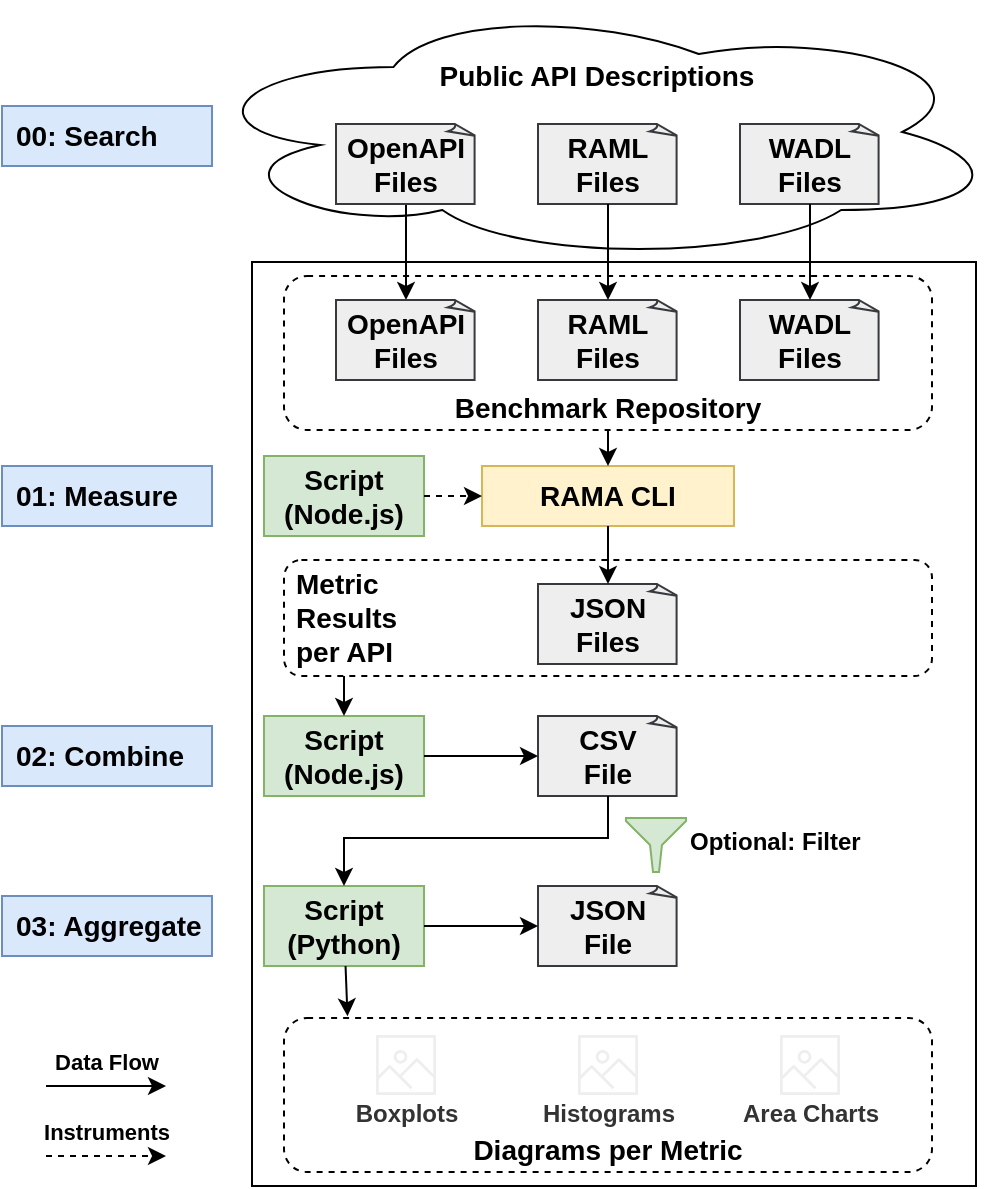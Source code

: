 <mxfile version="12.4.1" type="device" pages="1"><diagram id="nR08aBF_8X29XFwnHsQa" name="Page-1"><mxGraphModel dx="666" dy="403" grid="1" gridSize="10" guides="1" tooltips="1" connect="1" arrows="1" fold="1" page="1" pageScale="1" pageWidth="827" pageHeight="1169" math="0" shadow="0"><root><mxCell id="0"/><mxCell id="1" parent="0"/><mxCell id="19kTEf4CQQbV0wNpPQFs-9" value="&lt;b style=&quot;font-size: 14px;&quot;&gt;&lt;font style=&quot;font-size: 14px;&quot;&gt;Public API Descriptions&lt;/font&gt;&lt;/b&gt;" style="ellipse;shape=cloud;whiteSpace=wrap;html=1;rotation=0;verticalAlign=top;spacingTop=22;fontSize=14;" vertex="1" parent="1"><mxGeometry x="119" y="173" width="407" height="130" as="geometry"/></mxCell><mxCell id="g9fGr14iFngD2E7_xV4k-18" value="" style="rounded=0;whiteSpace=wrap;html=1;fontSize=14;verticalAlign=top;strokeColor=#000000;labelBorderColor=none;fontStyle=1" parent="1" vertex="1"><mxGeometry x="150" y="303" width="362" height="462" as="geometry"/></mxCell><mxCell id="g9fGr14iFngD2E7_xV4k-32" value="&lt;font style=&quot;font-size: 14px&quot;&gt;Benchmark Repository&lt;/font&gt;" style="rounded=1;whiteSpace=wrap;html=1;dashed=1;labelPosition=center;verticalLabelPosition=middle;align=center;verticalAlign=bottom;fontSize=14;fontStyle=1" parent="1" vertex="1"><mxGeometry x="166" y="310" width="324" height="77" as="geometry"/></mxCell><mxCell id="eQPoFbcavhC3pSA8EuiC-2" value="" style="rounded=0;orthogonalLoop=1;jettySize=auto;html=1;fontSize=14;fontStyle=1" parent="1" source="eQPoFbcavhC3pSA8EuiC-11" target="19kTEf4CQQbV0wNpPQFs-4" edge="1"><mxGeometry relative="1" as="geometry"><mxPoint x="118" y="115" as="sourcePoint"/><mxPoint x="239" y="280" as="targetPoint"/></mxGeometry></mxCell><mxCell id="eQPoFbcavhC3pSA8EuiC-11" value="OpenAPI Files" style="whiteSpace=wrap;html=1;shape=mxgraph.basic.document;fontSize=14;fontStyle=1;fillColor=#eeeeee;strokeColor=#36393d;" parent="1" vertex="1"><mxGeometry x="192" y="234" width="70" height="40" as="geometry"/></mxCell><mxCell id="38_0ulW3ow0ENz1I96El-4" value="RAMA CLI" style="rounded=0;whiteSpace=wrap;html=1;fontSize=14;fontStyle=1;fillColor=#fff2cc;strokeColor=#d6b656;" parent="1" vertex="1"><mxGeometry x="265" y="405" width="126" height="30" as="geometry"/></mxCell><mxCell id="19kTEf4CQQbV0wNpPQFs-1" value="RAML Files" style="whiteSpace=wrap;html=1;shape=mxgraph.basic.document;fontSize=14;fontStyle=1;fillColor=#eeeeee;strokeColor=#36393d;" vertex="1" parent="1"><mxGeometry x="293" y="234" width="70" height="40" as="geometry"/></mxCell><mxCell id="19kTEf4CQQbV0wNpPQFs-2" value="WADL Files" style="whiteSpace=wrap;html=1;shape=mxgraph.basic.document;fontSize=14;fontStyle=1;fillColor=#eeeeee;strokeColor=#36393d;" vertex="1" parent="1"><mxGeometry x="394" y="234" width="70" height="40" as="geometry"/></mxCell><mxCell id="19kTEf4CQQbV0wNpPQFs-3" value="00: Search" style="rounded=0;whiteSpace=wrap;html=1;fontSize=14;fontStyle=1;fillColor=#dae8fc;strokeColor=#6c8ebf;align=left;spacingLeft=5;" vertex="1" parent="1"><mxGeometry x="25" y="225" width="105" height="30" as="geometry"/></mxCell><mxCell id="19kTEf4CQQbV0wNpPQFs-4" value="OpenAPI Files" style="whiteSpace=wrap;html=1;shape=mxgraph.basic.document;fontSize=14;fontStyle=1;fillColor=#eeeeee;strokeColor=#36393d;" vertex="1" parent="1"><mxGeometry x="192" y="322" width="70" height="40" as="geometry"/></mxCell><mxCell id="19kTEf4CQQbV0wNpPQFs-5" value="RAML Files" style="whiteSpace=wrap;html=1;shape=mxgraph.basic.document;fontSize=14;fontStyle=1;fillColor=#eeeeee;strokeColor=#36393d;" vertex="1" parent="1"><mxGeometry x="293" y="322" width="70" height="40" as="geometry"/></mxCell><mxCell id="19kTEf4CQQbV0wNpPQFs-6" value="WADL Files" style="whiteSpace=wrap;html=1;shape=mxgraph.basic.document;fontSize=14;fontStyle=1;fillColor=#eeeeee;strokeColor=#36393d;" vertex="1" parent="1"><mxGeometry x="394" y="322" width="70" height="40" as="geometry"/></mxCell><mxCell id="19kTEf4CQQbV0wNpPQFs-7" value="" style="rounded=0;orthogonalLoop=1;jettySize=auto;html=1;fontSize=14;fontStyle=1" edge="1" parent="1" source="19kTEf4CQQbV0wNpPQFs-1" target="19kTEf4CQQbV0wNpPQFs-5"><mxGeometry relative="1" as="geometry"><mxPoint x="237" y="275" as="sourcePoint"/><mxPoint x="237" y="330" as="targetPoint"/></mxGeometry></mxCell><mxCell id="19kTEf4CQQbV0wNpPQFs-8" value="" style="rounded=0;orthogonalLoop=1;jettySize=auto;html=1;fontSize=14;fontStyle=1" edge="1" parent="1" source="19kTEf4CQQbV0wNpPQFs-2" target="19kTEf4CQQbV0wNpPQFs-6"><mxGeometry relative="1" as="geometry"><mxPoint x="247" y="285" as="sourcePoint"/><mxPoint x="247" y="340" as="targetPoint"/></mxGeometry></mxCell><mxCell id="19kTEf4CQQbV0wNpPQFs-10" value="01: Measure" style="rounded=0;whiteSpace=wrap;html=1;fontSize=14;fontStyle=1;fillColor=#dae8fc;strokeColor=#6c8ebf;align=left;spacingLeft=5;" vertex="1" parent="1"><mxGeometry x="25" y="405" width="105" height="30" as="geometry"/></mxCell><mxCell id="19kTEf4CQQbV0wNpPQFs-11" value="Script&lt;br&gt;(Node.js)" style="rounded=0;whiteSpace=wrap;html=1;fontSize=14;fontStyle=1;fillColor=#d5e8d4;strokeColor=#82b366;" vertex="1" parent="1"><mxGeometry x="156" y="400" width="80" height="40" as="geometry"/></mxCell><mxCell id="19kTEf4CQQbV0wNpPQFs-12" value="" style="rounded=0;orthogonalLoop=1;jettySize=auto;html=1;fontSize=14;fontStyle=1;exitX=0.5;exitY=1;exitDx=0;exitDy=0;" edge="1" parent="1" source="g9fGr14iFngD2E7_xV4k-32" target="38_0ulW3ow0ENz1I96El-4"><mxGeometry relative="1" as="geometry"><mxPoint x="439" y="269" as="sourcePoint"/><mxPoint x="439" y="337" as="targetPoint"/></mxGeometry></mxCell><mxCell id="19kTEf4CQQbV0wNpPQFs-13" value="" style="rounded=0;orthogonalLoop=1;jettySize=auto;html=1;fontSize=14;fontStyle=1;dashed=1;" edge="1" parent="1" source="19kTEf4CQQbV0wNpPQFs-11" target="38_0ulW3ow0ENz1I96El-4"><mxGeometry relative="1" as="geometry"><mxPoint x="338" y="405" as="sourcePoint"/><mxPoint x="338" y="440" as="targetPoint"/></mxGeometry></mxCell><mxCell id="19kTEf4CQQbV0wNpPQFs-14" value="02: Combine" style="rounded=0;whiteSpace=wrap;html=1;fontSize=14;fontStyle=1;fillColor=#dae8fc;strokeColor=#6c8ebf;align=left;spacingLeft=5;" vertex="1" parent="1"><mxGeometry x="25" y="535" width="105" height="30" as="geometry"/></mxCell><mxCell id="19kTEf4CQQbV0wNpPQFs-15" value="03: Aggregate" style="rounded=0;whiteSpace=wrap;html=1;fontSize=14;fontStyle=1;fillColor=#dae8fc;strokeColor=#6c8ebf;align=left;spacingLeft=5;" vertex="1" parent="1"><mxGeometry x="25" y="620" width="105" height="30" as="geometry"/></mxCell><mxCell id="19kTEf4CQQbV0wNpPQFs-16" value="Script&lt;br&gt;(Node.js)" style="rounded=0;whiteSpace=wrap;html=1;fontSize=14;fontStyle=1;fillColor=#d5e8d4;strokeColor=#82b366;" vertex="1" parent="1"><mxGeometry x="156" y="530" width="80" height="40" as="geometry"/></mxCell><mxCell id="19kTEf4CQQbV0wNpPQFs-17" value="&lt;font style=&quot;font-size: 14px&quot;&gt;Metric&lt;br&gt;Results&lt;br&gt;per API&lt;/font&gt;" style="rounded=1;whiteSpace=wrap;html=1;dashed=1;labelPosition=right;verticalLabelPosition=middle;align=left;verticalAlign=middle;fontSize=14;fontStyle=1;spacingLeft=-320;spacingRight=0;" vertex="1" parent="1"><mxGeometry x="166" y="452" width="324" height="58" as="geometry"/></mxCell><mxCell id="19kTEf4CQQbV0wNpPQFs-18" value="JSON Files" style="whiteSpace=wrap;html=1;shape=mxgraph.basic.document;fontSize=14;fontStyle=1;fillColor=#eeeeee;strokeColor=#36393d;" vertex="1" parent="1"><mxGeometry x="293" y="464" width="70" height="40" as="geometry"/></mxCell><mxCell id="19kTEf4CQQbV0wNpPQFs-19" value="" style="rounded=0;orthogonalLoop=1;jettySize=auto;html=1;fontSize=14;fontStyle=1;" edge="1" parent="1" source="38_0ulW3ow0ENz1I96El-4" target="19kTEf4CQQbV0wNpPQFs-18"><mxGeometry relative="1" as="geometry"><mxPoint x="338" y="405" as="sourcePoint"/><mxPoint x="338" y="440" as="targetPoint"/></mxGeometry></mxCell><mxCell id="19kTEf4CQQbV0wNpPQFs-20" value="CSV&lt;br&gt;File" style="whiteSpace=wrap;html=1;shape=mxgraph.basic.document;fontSize=14;fontStyle=1;fillColor=#eeeeee;strokeColor=#36393d;" vertex="1" parent="1"><mxGeometry x="293" y="530" width="70" height="40" as="geometry"/></mxCell><mxCell id="19kTEf4CQQbV0wNpPQFs-21" value="" style="rounded=0;orthogonalLoop=1;jettySize=auto;html=1;fontSize=14;fontStyle=1;entryX=0.5;entryY=0;entryDx=0;entryDy=0;" edge="1" parent="1" target="19kTEf4CQQbV0wNpPQFs-16"><mxGeometry relative="1" as="geometry"><mxPoint x="196" y="510" as="sourcePoint"/><mxPoint x="338" y="474" as="targetPoint"/></mxGeometry></mxCell><mxCell id="19kTEf4CQQbV0wNpPQFs-22" value="" style="rounded=0;orthogonalLoop=1;jettySize=auto;html=1;fontSize=14;fontStyle=1;" edge="1" parent="1" source="19kTEf4CQQbV0wNpPQFs-16" target="19kTEf4CQQbV0wNpPQFs-20"><mxGeometry relative="1" as="geometry"><mxPoint x="348" y="431" as="sourcePoint"/><mxPoint x="348" y="466" as="targetPoint"/></mxGeometry></mxCell><mxCell id="19kTEf4CQQbV0wNpPQFs-23" value="Script&lt;br&gt;(Python)" style="rounded=0;whiteSpace=wrap;html=1;fontSize=14;fontStyle=1;fillColor=#d5e8d4;strokeColor=#82b366;" vertex="1" parent="1"><mxGeometry x="156" y="615" width="80" height="40" as="geometry"/></mxCell><mxCell id="19kTEf4CQQbV0wNpPQFs-24" value="" style="rounded=0;orthogonalLoop=1;jettySize=auto;html=1;fontSize=14;fontStyle=1;exitX=0.5;exitY=1;exitDx=0;exitDy=0;exitPerimeter=0;entryX=0.5;entryY=0;entryDx=0;entryDy=0;edgeStyle=orthogonalEdgeStyle;" edge="1" parent="1" source="19kTEf4CQQbV0wNpPQFs-20" target="19kTEf4CQQbV0wNpPQFs-23"><mxGeometry relative="1" as="geometry"><mxPoint x="246" y="565.0" as="sourcePoint"/><mxPoint x="303" y="565.0" as="targetPoint"/><Array as="points"><mxPoint x="328" y="591"/><mxPoint x="196" y="591"/></Array></mxGeometry></mxCell><mxCell id="19kTEf4CQQbV0wNpPQFs-25" value="JSON&lt;br&gt;File" style="whiteSpace=wrap;html=1;shape=mxgraph.basic.document;fontSize=14;fontStyle=1;fillColor=#eeeeee;strokeColor=#36393d;" vertex="1" parent="1"><mxGeometry x="293" y="615" width="70" height="40" as="geometry"/></mxCell><mxCell id="19kTEf4CQQbV0wNpPQFs-26" value="&lt;b&gt;&lt;font style=&quot;font-size: 12px&quot;&gt;Optional: Filter&lt;/font&gt;&lt;/b&gt;" style="aspect=fixed;pointerEvents=1;shadow=0;dashed=0;html=1;strokeColor=#82b366;labelPosition=right;verticalLabelPosition=middle;verticalAlign=top;align=left;fillColor=#d5e8d4;shape=mxgraph.mscae.enterprise.filter;fontSize=14;spacingTop=-4;" vertex="1" parent="1"><mxGeometry x="337" y="581" width="30" height="27" as="geometry"/></mxCell><mxCell id="19kTEf4CQQbV0wNpPQFs-29" value="" style="rounded=0;orthogonalLoop=1;jettySize=auto;html=1;fontSize=14;fontStyle=1;" edge="1" parent="1" source="19kTEf4CQQbV0wNpPQFs-23" target="19kTEf4CQQbV0wNpPQFs-25"><mxGeometry relative="1" as="geometry"><mxPoint x="246" y="565" as="sourcePoint"/><mxPoint x="303" y="565" as="targetPoint"/></mxGeometry></mxCell><mxCell id="19kTEf4CQQbV0wNpPQFs-30" value="&lt;font style=&quot;font-size: 14px&quot;&gt;Diagrams per Metric&lt;/font&gt;" style="rounded=1;whiteSpace=wrap;html=1;dashed=1;labelPosition=center;verticalLabelPosition=middle;align=center;verticalAlign=bottom;fontSize=14;fontStyle=1" vertex="1" parent="1"><mxGeometry x="166" y="681" width="324" height="77" as="geometry"/></mxCell><mxCell id="19kTEf4CQQbV0wNpPQFs-31" value="&lt;font size=&quot;1&quot;&gt;&lt;b style=&quot;font-size: 12px&quot;&gt;Boxplots&lt;/b&gt;&lt;/font&gt;" style="outlineConnect=0;fontColor=#333333;fillColor=#EEEEEE;strokeColor=#666666;dashed=0;verticalLabelPosition=bottom;verticalAlign=top;align=center;html=1;fontSize=12;fontStyle=0;aspect=fixed;pointerEvents=1;shape=mxgraph.aws4.container_registry_image;labelPosition=center;spacingTop=-5;" vertex="1" parent="1"><mxGeometry x="212" y="689.5" width="30" height="30" as="geometry"/></mxCell><mxCell id="19kTEf4CQQbV0wNpPQFs-32" value="&lt;font size=&quot;1&quot;&gt;&lt;b style=&quot;font-size: 12px&quot;&gt;Histograms&lt;/b&gt;&lt;/font&gt;" style="outlineConnect=0;fontColor=#333333;fillColor=#EEEEEE;strokeColor=#666666;dashed=0;verticalLabelPosition=bottom;verticalAlign=top;align=center;html=1;fontSize=12;fontStyle=0;aspect=fixed;pointerEvents=1;shape=mxgraph.aws4.container_registry_image;labelPosition=center;spacingTop=-5;" vertex="1" parent="1"><mxGeometry x="313" y="689.5" width="30" height="30" as="geometry"/></mxCell><mxCell id="19kTEf4CQQbV0wNpPQFs-33" value="&lt;font size=&quot;1&quot;&gt;&lt;b style=&quot;font-size: 12px&quot;&gt;Area Charts&lt;/b&gt;&lt;/font&gt;" style="outlineConnect=0;fontColor=#333333;fillColor=#EEEEEE;strokeColor=#666666;dashed=0;verticalLabelPosition=bottom;verticalAlign=top;align=center;html=1;fontSize=12;fontStyle=0;aspect=fixed;pointerEvents=1;shape=mxgraph.aws4.container_registry_image;labelPosition=center;spacingTop=-5;" vertex="1" parent="1"><mxGeometry x="414" y="689.5" width="30" height="30" as="geometry"/></mxCell><mxCell id="19kTEf4CQQbV0wNpPQFs-34" value="" style="rounded=0;orthogonalLoop=1;jettySize=auto;html=1;fontSize=14;fontStyle=1;entryX=0.098;entryY=-0.011;entryDx=0;entryDy=0;entryPerimeter=0;" edge="1" parent="1" source="19kTEf4CQQbV0wNpPQFs-23" target="19kTEf4CQQbV0wNpPQFs-30"><mxGeometry relative="1" as="geometry"><mxPoint x="246" y="650" as="sourcePoint"/><mxPoint x="303" y="650" as="targetPoint"/></mxGeometry></mxCell><mxCell id="19kTEf4CQQbV0wNpPQFs-35" value="Data Flow" style="rounded=0;orthogonalLoop=1;jettySize=auto;html=1;fontSize=11;fontStyle=1;spacingTop=15;" edge="1" parent="1"><mxGeometry x="-0.006" y="20" relative="1" as="geometry"><mxPoint x="47" y="715" as="sourcePoint"/><mxPoint x="107" y="715" as="targetPoint"/><mxPoint as="offset"/></mxGeometry></mxCell><mxCell id="19kTEf4CQQbV0wNpPQFs-36" value="Instruments" style="rounded=0;orthogonalLoop=1;jettySize=auto;html=1;fontSize=11;fontStyle=1;spacingTop=15;dashed=1;" edge="1" parent="1"><mxGeometry x="-0.006" y="20" relative="1" as="geometry"><mxPoint x="47" y="750" as="sourcePoint"/><mxPoint x="107" y="750" as="targetPoint"/><mxPoint as="offset"/></mxGeometry></mxCell></root></mxGraphModel></diagram></mxfile>